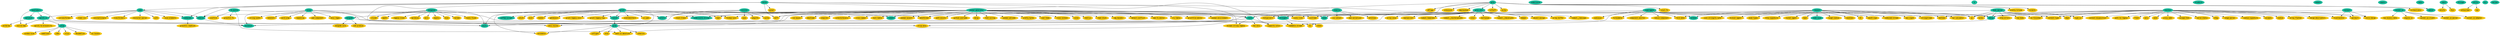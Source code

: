 strict digraph  {
	node [style=filled, fillcolor="#f1c40f", fontname="monospace", color="white"]
	splines=spline;

	lodash [fillcolor="#1abc9c"];
	async [fillcolor="#1abc9c"];
	request [fillcolor="#1abc9c"];
	underscore [fillcolor="#1abc9c"];
	commander [fillcolor="#1abc9c"];
	express [fillcolor="#1abc9c"];
	chalk [fillcolor="#1abc9c"];
	debug [fillcolor="#1abc9c"];
	q [fillcolor="#1abc9c"];
	colors [fillcolor="#1abc9c"];
	mkdirp [fillcolor="#1abc9c"];
	bluebird [fillcolor="#1abc9c"];
	through2 [fillcolor="#1abc9c"];
	"coffee-script" [fillcolor="#1abc9c"];
	"yeoman-generator" [fillcolor="#1abc9c"];
	moment [fillcolor="#1abc9c"];
	optimist [fillcolor="#1abc9c"];
	glob [fillcolor="#1abc9c"];
	"gulp-util" [fillcolor="#1abc9c"];
	minimist [fillcolor="#1abc9c"];
	cheerio [fillcolor="#1abc9c"];
	"fs-extra" [fillcolor="#1abc9c"];
	jade [fillcolor="#1abc9c"];
	"node-uuid" [fillcolor="#1abc9c"];
	"body-parser" [fillcolor="#1abc9c"];
	"socket.io" [fillcolor="#1abc9c"];
	jquery [fillcolor="#1abc9c"];
	redis [fillcolor="#1abc9c"];
	winston [fillcolor="#1abc9c"];
	"uglify-js" [fillcolor="#1abc9c"];
	react [fillcolor="#1abc9c"];
	yosay [fillcolor="#1abc9c"];
	handlebars [fillcolor="#1abc9c"];
	rimraf [fillcolor="#1abc9c"];
	semver [fillcolor="#1abc9c"];
	through [fillcolor="#1abc9c"];
	extend [fillcolor="#1abc9c"];
	mime [fillcolor="#1abc9c"];
	yargs [fillcolor="#1abc9c"];
	gulp [fillcolor="#1abc9c"];
	mongodb [fillcolor="#1abc9c"];
	"underscore.string" [fillcolor="#1abc9c"];
	grunt [fillcolor="#1abc9c"];
	xml2js [fillcolor="#1abc9c"];
	ejs [fillcolor="#1abc9c"];
	mongoose [fillcolor="#1abc9c"];
	mocha [fillcolor="#1abc9c"];
	marked [fillcolor="#1abc9c"];
	connect [fillcolor="#1abc9c"];
	superagent [fillcolor="#1abc9c"];

	grunt -> "coffee-script";
	grunt -> colors;
	grunt -> which;
	grunt -> async;
	grunt -> minimatch;
	grunt -> nopt;
	grunt -> exit;
	grunt -> "iconv-lite";
	grunt -> hooker;
	grunt -> getobject;
	grunt -> "underscore.string";
	grunt -> "grunt-legacy-util";
	grunt -> lodash;
	grunt -> "findup-sync";
	grunt -> dateformat;
	grunt -> glob;
	grunt -> "grunt-legacy-log";
	grunt -> rimraf;
	grunt -> eventemitter2;
	grunt -> "js-yaml";
	gulp -> v8flags;
	gulp -> semver;
	gulp -> interpret;
	gulp -> deprecated;
	gulp -> liftoff;
	gulp -> archy;
	gulp -> minimist;
	gulp -> "gulp-util";
	gulp -> chalk;
	gulp -> "vinyl-fs";
	gulp -> "pretty-hrtime";
	gulp -> tildify;
	gulp -> orchestrator;
	xml2js -> xmlbuilder;
	xml2js -> sax;
	cheerio -> "css-select";
	cheerio -> entities;
	cheerio -> "dom-serializer";
	cheerio -> htmlparser2;
	cheerio -> lodash;
	handlebars -> async;
	handlebars -> "uglify-js";
	handlebars -> "source-map";
	handlebars -> optimist;
	express -> "type-is";
	express -> vary;
	express -> "on-finished";
	express -> send;
	express -> "proxy-addr";
	express -> qs;
	express -> debug;
	express -> methods;
	express -> "escape-html";
	express -> "serve-static";
	express -> etag;
	express -> "range-parser";
	express -> "cookie-signature";
	express -> accepts;
	express -> cookie;
	express -> "content-type";
	express -> "array-flatten";
	express -> parseurl;
	express -> "merge-descriptors";
	express -> "content-disposition";
	express -> "path-to-regexp";
	express -> depd;
	express -> "utils-merge";
	express -> finalhandler;
	express -> fresh;
	"fs-extra" -> "graceful-fs";
	"fs-extra" -> jsonfile;
	"fs-extra" -> "path-is-absolute";
	"fs-extra" -> rimraf;
	debug -> ms;
	jade -> "void-elements";
	jade -> jstransformer;
	jade -> "clean-css";
	jade -> transformers;
	jade -> "character-parser";
	jade -> "uglify-js";
	jade -> with;
	jade -> commander;
	jade -> mkdirp;
	jade -> constantinople;
	mongoose -> mpromise;
	mongoose -> async;
	mongoose -> muri;
	mongoose -> mquery;
	mongoose -> bson;
	mongoose -> kareem;
	mongoose -> "hooks-fixed";
	mongoose -> sliced;
	mongoose -> mpath;
	mongoose -> mongodb;
	mongoose -> "regexp-clone";
	mongoose -> ms;
	"socket.io" -> "socket.io-parser";
	"socket.io" -> "socket.io-adapter";
	"socket.io" -> debug;
	"socket.io" -> "has-binary-data";
	"socket.io" -> "engine.io";
	"socket.io" -> "socket.io-client";
	connect -> debug;
	connect -> parseurl;
	connect -> "utils-merge";
	connect -> finalhandler;
	yosay -> "word-wrap";
	yosay -> repeating;
	yosay -> "pad-component";
	yosay -> "ansi-styles";
	yosay -> "ansi-regex";
	yosay -> "strip-ansi";
	yosay -> "string-width";
	yosay -> minimist;
	yosay -> chalk;
	yosay -> taketalk;
	through2 -> xtend;
	through2 -> "readable-stream";
	"body-parser" -> "type-is";
	"body-parser" -> "on-finished";
	"body-parser" -> qs;
	"body-parser" -> bytes;
	"body-parser" -> debug;
	"body-parser" -> "iconv-lite";
	"body-parser" -> "http-errors";
	"body-parser" -> "content-type";
	"body-parser" -> depd;
	"body-parser" -> "raw-body";
	mocha -> debug;
	mocha -> jade;
	mocha -> diff;
	mocha -> "supports-color";
	mocha -> commander;
	mocha -> growl;
	mocha -> glob;
	mocha -> mkdirp;
	mocha -> "escape-string-regexp";
	superagent -> qs;
	superagent -> debug;
	superagent -> methods;
	superagent -> extend;
	superagent -> mime;
	superagent -> "component-emitter";
	superagent -> "reduce-component";
	superagent -> "form-data";
	superagent -> cookiejar;
	superagent -> "readable-stream";
	superagent -> formidable;
	yargs -> y18n;
	yargs -> cliui;
	yargs -> decamelize;
	yargs -> "os-locale";
	yargs -> "window-size";
	yargs -> camelcase;
	"uglify-js" -> async;
	"uglify-js" -> "uglify-to-browserify";
	"uglify-js" -> yargs;
	"uglify-js" -> "source-map";
	mongodb -> "mongodb-core";
	mongodb -> "readable-stream";
	mongodb -> "es6-promise";
	"yeoman-generator" -> "xdg-basedir";
	"yeoman-generator" -> "detect-conflict";
	"yeoman-generator" -> "mem-fs-editor";
	"yeoman-generator" -> "cli-table";
	"yeoman-generator" -> "gruntfile-editor";
	"yeoman-generator" -> "yeoman-environment";
	"yeoman-generator" -> "run-async";
	"yeoman-generator" -> debug;
	"yeoman-generator" -> async;
	"yeoman-generator" -> download;
	"yeoman-generator" -> nopt;
	"yeoman-generator" -> inquirer;
	"yeoman-generator" -> through2;
	"yeoman-generator" -> mime;
	"yeoman-generator" -> istextorbinary;
	"yeoman-generator" -> "cross-spawn";
	"yeoman-generator" -> diff;
	"yeoman-generator" -> "underscore.string";
	"yeoman-generator" -> "text-table";
	"yeoman-generator" -> "yeoman-assert";
	"yeoman-generator" -> "path-is-absolute";
	"yeoman-generator" -> "path-exists";
	"yeoman-generator" -> lodash;
	"yeoman-generator" -> chalk;
	"yeoman-generator" -> "github-username";
	"yeoman-generator" -> dargs;
	"yeoman-generator" -> "html-wiring";
	"yeoman-generator" -> "yeoman-welcome";
	"yeoman-generator" -> "findup-sync";
	"yeoman-generator" -> dateformat;
	"yeoman-generator" -> "pretty-bytes";
	"yeoman-generator" -> "user-home";
	"yeoman-generator" -> "class-extend";
	"yeoman-generator" -> glob;
	"yeoman-generator" -> mkdirp;
	"yeoman-generator" -> sinon;
	"yeoman-generator" -> rimraf;
	"yeoman-generator" -> shelljs;
	"yeoman-generator" -> "read-chunk";
	"gulp-util" -> "array-uniq";
	"gulp-util" -> "replace-ext";
	"gulp-util" -> through2;
	"gulp-util" -> "lodash.template";
	"gulp-util" -> "lodash._reinterpolate";
	"gulp-util" -> vinyl;
	"gulp-util" -> multipipe;
	"gulp-util" -> "lodash._reevaluate";
	"gulp-util" -> minimist;
	"gulp-util" -> beeper;
	"gulp-util" -> "object-assign";
	"gulp-util" -> chalk;
	"gulp-util" -> "array-differ";
	"gulp-util" -> "lodash._reescape";
	"gulp-util" -> dateformat;
	chalk -> "has-ansi";
	chalk -> "ansi-styles";
	chalk -> "strip-ansi";
	chalk -> "supports-color";
	chalk -> "escape-string-regexp";
	optimist -> minimist;
	optimist -> wordwrap;
	winston -> colors;
	winston -> async;
	winston -> pkginfo;
	winston -> "stack-trace";
	winston -> isstream;
	winston -> eyes;
	winston -> cycle;
	commander -> "graceful-readlink";
	glob -> minimatch;
	glob -> "path-is-absolute";
	glob -> inherits;
	glob -> inflight;
	glob -> once;
	mkdirp -> minimist;
	react -> envify;
	react -> fbjs;
	rimraf -> glob;
	request -> "tough-cookie";
	request -> "http-signature";
	request -> qs;
	request -> caseless;
	request -> "oauth-sign";
	request -> "combined-stream";
	request -> extend;
	request -> bl;
	request -> "aws-sign2";
	request -> isstream;
	request -> stringstream;
	request -> "har-validator";
	request -> "json-stringify-safe";
	request -> "form-data";
	request -> "forever-agent";
	request -> "mime-types";
	request -> "tunnel-agent";
	request -> "node-uuid";
	request -> hawk;
}
